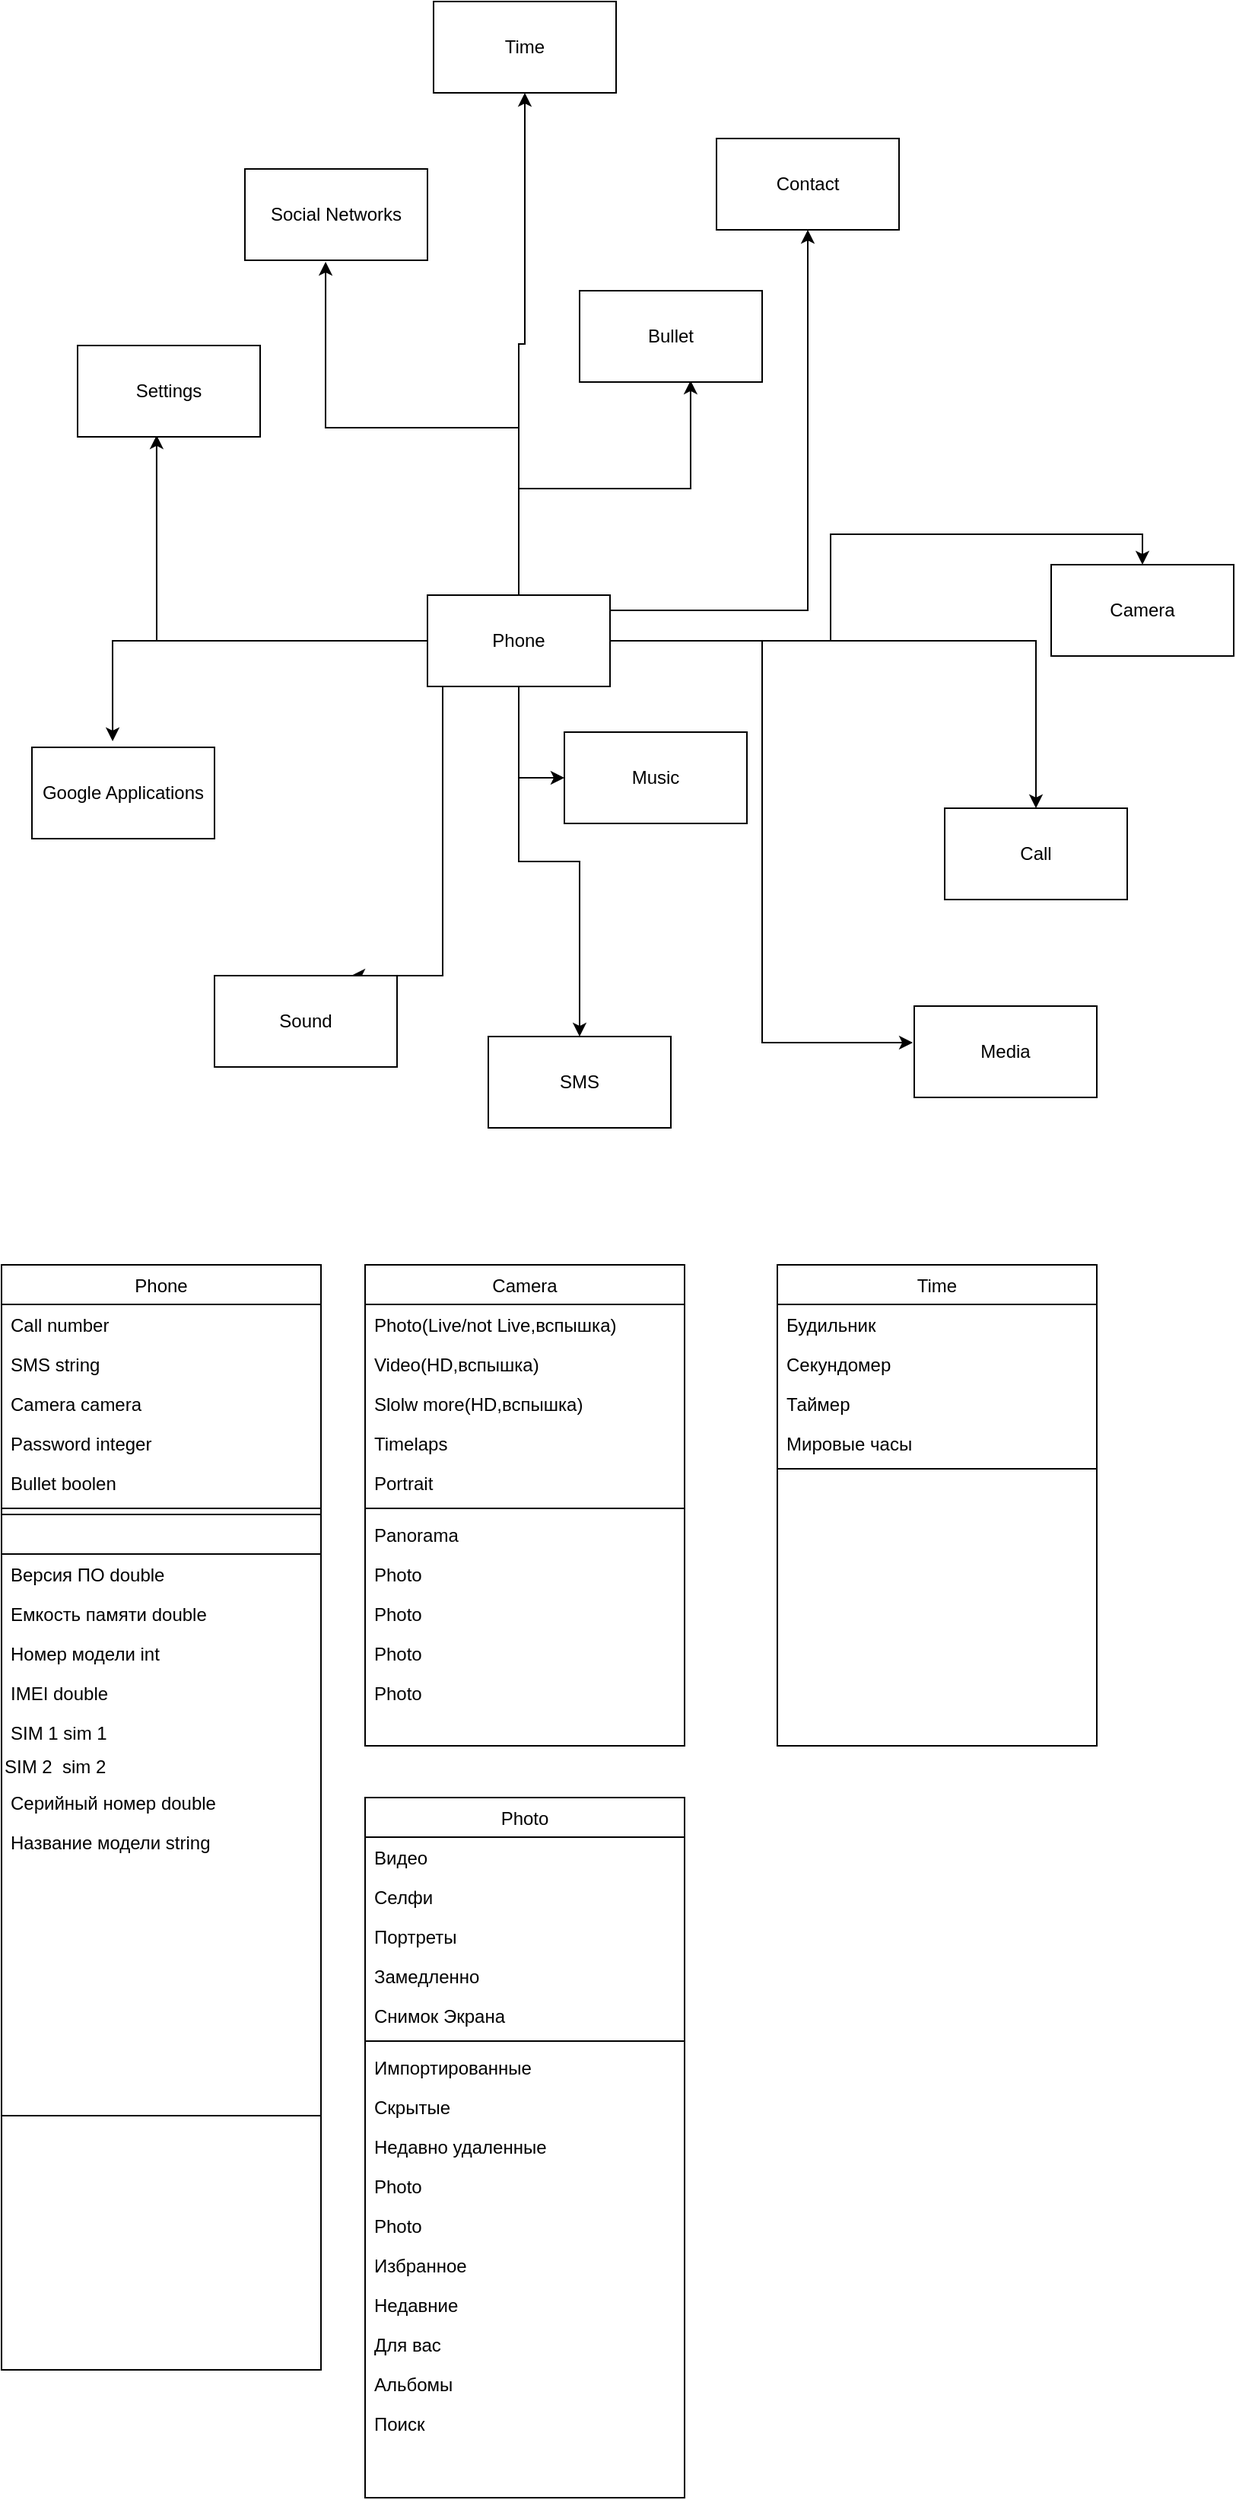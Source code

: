 <mxfile version="15.0.6" type="github">
  <diagram id="C5RBs43oDa-KdzZeNtuy" name="Page-1">
    <mxGraphModel dx="1422" dy="1963" grid="1" gridSize="10" guides="1" tooltips="1" connect="1" arrows="1" fold="1" page="1" pageScale="1" pageWidth="827" pageHeight="1169" math="0" shadow="0">
      <root>
        <mxCell id="WIyWlLk6GJQsqaUBKTNV-0" />
        <mxCell id="WIyWlLk6GJQsqaUBKTNV-1" parent="WIyWlLk6GJQsqaUBKTNV-0" />
        <mxCell id="zkfFHV4jXpPFQw0GAbJ--17" value="Phone" style="swimlane;fontStyle=0;align=center;verticalAlign=top;childLayout=stackLayout;horizontal=1;startSize=26;horizontalStack=0;resizeParent=1;resizeLast=0;collapsible=1;marginBottom=0;rounded=0;shadow=0;strokeWidth=1;" parent="WIyWlLk6GJQsqaUBKTNV-1" vertex="1">
          <mxGeometry x="10" y="20" width="210" height="726" as="geometry">
            <mxRectangle x="550" y="140" width="160" height="26" as="alternateBounds" />
          </mxGeometry>
        </mxCell>
        <mxCell id="zkfFHV4jXpPFQw0GAbJ--18" value="Call number " style="text;align=left;verticalAlign=top;spacingLeft=4;spacingRight=4;overflow=hidden;rotatable=0;points=[[0,0.5],[1,0.5]];portConstraint=eastwest;" parent="zkfFHV4jXpPFQw0GAbJ--17" vertex="1">
          <mxGeometry y="26" width="210" height="26" as="geometry" />
        </mxCell>
        <mxCell id="zkfFHV4jXpPFQw0GAbJ--19" value="SMS string" style="text;align=left;verticalAlign=top;spacingLeft=4;spacingRight=4;overflow=hidden;rotatable=0;points=[[0,0.5],[1,0.5]];portConstraint=eastwest;rounded=0;shadow=0;html=0;" parent="zkfFHV4jXpPFQw0GAbJ--17" vertex="1">
          <mxGeometry y="52" width="210" height="26" as="geometry" />
        </mxCell>
        <mxCell id="zkfFHV4jXpPFQw0GAbJ--20" value="Camera camera" style="text;align=left;verticalAlign=top;spacingLeft=4;spacingRight=4;overflow=hidden;rotatable=0;points=[[0,0.5],[1,0.5]];portConstraint=eastwest;rounded=0;shadow=0;html=0;" parent="zkfFHV4jXpPFQw0GAbJ--17" vertex="1">
          <mxGeometry y="78" width="210" height="26" as="geometry" />
        </mxCell>
        <mxCell id="zkfFHV4jXpPFQw0GAbJ--21" value="Password integer" style="text;align=left;verticalAlign=top;spacingLeft=4;spacingRight=4;overflow=hidden;rotatable=0;points=[[0,0.5],[1,0.5]];portConstraint=eastwest;rounded=0;shadow=0;html=0;" parent="zkfFHV4jXpPFQw0GAbJ--17" vertex="1">
          <mxGeometry y="104" width="210" height="26" as="geometry" />
        </mxCell>
        <mxCell id="zkfFHV4jXpPFQw0GAbJ--22" value="Bullet boolen" style="text;align=left;verticalAlign=top;spacingLeft=4;spacingRight=4;overflow=hidden;rotatable=0;points=[[0,0.5],[1,0.5]];portConstraint=eastwest;rounded=0;shadow=0;html=0;" parent="zkfFHV4jXpPFQw0GAbJ--17" vertex="1">
          <mxGeometry y="130" width="210" height="26" as="geometry" />
        </mxCell>
        <mxCell id="zkfFHV4jXpPFQw0GAbJ--23" value="" style="line;html=1;strokeWidth=1;align=left;verticalAlign=middle;spacingTop=-1;spacingLeft=3;spacingRight=3;rotatable=0;labelPosition=right;points=[];portConstraint=eastwest;" parent="zkfFHV4jXpPFQw0GAbJ--17" vertex="1">
          <mxGeometry y="156" width="210" height="8" as="geometry" />
        </mxCell>
        <mxCell id="DBrwKFgXZrIdfN-UkN04-55" value="" style="swimlane;fontStyle=0;align=center;verticalAlign=top;childLayout=stackLayout;horizontal=1;startSize=26;horizontalStack=0;resizeParent=1;resizeLast=0;collapsible=1;marginBottom=0;rounded=0;shadow=0;strokeWidth=1;" vertex="1" parent="zkfFHV4jXpPFQw0GAbJ--17">
          <mxGeometry y="164" width="210" height="562" as="geometry">
            <mxRectangle x="550" y="140" width="160" height="26" as="alternateBounds" />
          </mxGeometry>
        </mxCell>
        <mxCell id="DBrwKFgXZrIdfN-UkN04-56" value="Версия ПО double" style="text;align=left;verticalAlign=top;spacingLeft=4;spacingRight=4;overflow=hidden;rotatable=0;points=[[0,0.5],[1,0.5]];portConstraint=eastwest;" vertex="1" parent="DBrwKFgXZrIdfN-UkN04-55">
          <mxGeometry y="26" width="210" height="26" as="geometry" />
        </mxCell>
        <mxCell id="DBrwKFgXZrIdfN-UkN04-57" value="Емкость памяти double" style="text;align=left;verticalAlign=top;spacingLeft=4;spacingRight=4;overflow=hidden;rotatable=0;points=[[0,0.5],[1,0.5]];portConstraint=eastwest;rounded=0;shadow=0;html=0;" vertex="1" parent="DBrwKFgXZrIdfN-UkN04-55">
          <mxGeometry y="52" width="210" height="26" as="geometry" />
        </mxCell>
        <mxCell id="DBrwKFgXZrIdfN-UkN04-58" value="Номер модели int" style="text;align=left;verticalAlign=top;spacingLeft=4;spacingRight=4;overflow=hidden;rotatable=0;points=[[0,0.5],[1,0.5]];portConstraint=eastwest;rounded=0;shadow=0;html=0;" vertex="1" parent="DBrwKFgXZrIdfN-UkN04-55">
          <mxGeometry y="78" width="210" height="26" as="geometry" />
        </mxCell>
        <mxCell id="DBrwKFgXZrIdfN-UkN04-59" value="IMEI double" style="text;align=left;verticalAlign=top;spacingLeft=4;spacingRight=4;overflow=hidden;rotatable=0;points=[[0,0.5],[1,0.5]];portConstraint=eastwest;rounded=0;shadow=0;html=0;" vertex="1" parent="DBrwKFgXZrIdfN-UkN04-55">
          <mxGeometry y="104" width="210" height="26" as="geometry" />
        </mxCell>
        <mxCell id="DBrwKFgXZrIdfN-UkN04-60" value="SIM 1 sim 1&#xa;" style="text;align=left;verticalAlign=top;spacingLeft=4;spacingRight=4;overflow=hidden;rotatable=0;points=[[0,0.5],[1,0.5]];portConstraint=eastwest;rounded=0;shadow=0;html=0;" vertex="1" parent="DBrwKFgXZrIdfN-UkN04-55">
          <mxGeometry y="130" width="210" height="26" as="geometry" />
        </mxCell>
        <mxCell id="DBrwKFgXZrIdfN-UkN04-62" value="SIM 2&amp;nbsp; sim 2" style="text;html=1;align=left;verticalAlign=middle;resizable=0;points=[];autosize=1;strokeColor=none;fillColor=none;" vertex="1" parent="DBrwKFgXZrIdfN-UkN04-55">
          <mxGeometry y="156" width="210" height="20" as="geometry" />
        </mxCell>
        <mxCell id="DBrwKFgXZrIdfN-UkN04-63" value="Серийный номер double " style="text;align=left;verticalAlign=top;spacingLeft=4;spacingRight=4;overflow=hidden;rotatable=0;points=[[0,0.5],[1,0.5]];portConstraint=eastwest;" vertex="1" parent="DBrwKFgXZrIdfN-UkN04-55">
          <mxGeometry y="176" width="210" height="26" as="geometry" />
        </mxCell>
        <mxCell id="DBrwKFgXZrIdfN-UkN04-64" value="Название модели string" style="text;align=left;verticalAlign=top;spacingLeft=4;spacingRight=4;overflow=hidden;rotatable=0;points=[[0,0.5],[1,0.5]];portConstraint=eastwest;" vertex="1" parent="DBrwKFgXZrIdfN-UkN04-55">
          <mxGeometry y="202" width="210" height="26" as="geometry" />
        </mxCell>
        <mxCell id="DBrwKFgXZrIdfN-UkN04-61" value="" style="line;html=1;strokeWidth=1;align=left;verticalAlign=middle;spacingTop=-1;spacingLeft=3;spacingRight=3;rotatable=0;labelPosition=right;points=[];portConstraint=eastwest;" vertex="1" parent="DBrwKFgXZrIdfN-UkN04-55">
          <mxGeometry y="228" width="210" height="334" as="geometry" />
        </mxCell>
        <mxCell id="DBrwKFgXZrIdfN-UkN04-10" style="edgeStyle=orthogonalEdgeStyle;rounded=0;orthogonalLoop=1;jettySize=auto;html=1;entryX=0.5;entryY=0;entryDx=0;entryDy=0;" edge="1" parent="WIyWlLk6GJQsqaUBKTNV-1" source="DBrwKFgXZrIdfN-UkN04-4" target="DBrwKFgXZrIdfN-UkN04-6">
          <mxGeometry relative="1" as="geometry" />
        </mxCell>
        <mxCell id="DBrwKFgXZrIdfN-UkN04-13" style="edgeStyle=orthogonalEdgeStyle;rounded=0;orthogonalLoop=1;jettySize=auto;html=1;entryX=0.5;entryY=0;entryDx=0;entryDy=0;" edge="1" parent="WIyWlLk6GJQsqaUBKTNV-1" source="DBrwKFgXZrIdfN-UkN04-4" target="DBrwKFgXZrIdfN-UkN04-7">
          <mxGeometry relative="1" as="geometry" />
        </mxCell>
        <mxCell id="DBrwKFgXZrIdfN-UkN04-15" style="edgeStyle=orthogonalEdgeStyle;rounded=0;orthogonalLoop=1;jettySize=auto;html=1;entryX=0.5;entryY=0;entryDx=0;entryDy=0;" edge="1" parent="WIyWlLk6GJQsqaUBKTNV-1" source="DBrwKFgXZrIdfN-UkN04-4" target="DBrwKFgXZrIdfN-UkN04-14">
          <mxGeometry relative="1" as="geometry" />
        </mxCell>
        <mxCell id="DBrwKFgXZrIdfN-UkN04-17" style="edgeStyle=orthogonalEdgeStyle;rounded=0;orthogonalLoop=1;jettySize=auto;html=1;entryX=0.442;entryY=-0.067;entryDx=0;entryDy=0;entryPerimeter=0;" edge="1" parent="WIyWlLk6GJQsqaUBKTNV-1" source="DBrwKFgXZrIdfN-UkN04-4" target="DBrwKFgXZrIdfN-UkN04-16">
          <mxGeometry relative="1" as="geometry" />
        </mxCell>
        <mxCell id="DBrwKFgXZrIdfN-UkN04-19" style="edgeStyle=orthogonalEdgeStyle;rounded=0;orthogonalLoop=1;jettySize=auto;html=1;entryX=0.433;entryY=0.983;entryDx=0;entryDy=0;entryPerimeter=0;" edge="1" parent="WIyWlLk6GJQsqaUBKTNV-1" source="DBrwKFgXZrIdfN-UkN04-4" target="DBrwKFgXZrIdfN-UkN04-5">
          <mxGeometry relative="1" as="geometry">
            <mxPoint x="140" y="-480" as="targetPoint" />
          </mxGeometry>
        </mxCell>
        <mxCell id="DBrwKFgXZrIdfN-UkN04-20" style="edgeStyle=orthogonalEdgeStyle;rounded=0;orthogonalLoop=1;jettySize=auto;html=1;entryX=0.442;entryY=1.017;entryDx=0;entryDy=0;entryPerimeter=0;" edge="1" parent="WIyWlLk6GJQsqaUBKTNV-1" source="DBrwKFgXZrIdfN-UkN04-4" target="DBrwKFgXZrIdfN-UkN04-18">
          <mxGeometry relative="1" as="geometry" />
        </mxCell>
        <mxCell id="DBrwKFgXZrIdfN-UkN04-22" style="edgeStyle=orthogonalEdgeStyle;rounded=0;orthogonalLoop=1;jettySize=auto;html=1;entryX=0.75;entryY=0;entryDx=0;entryDy=0;" edge="1" parent="WIyWlLk6GJQsqaUBKTNV-1" source="DBrwKFgXZrIdfN-UkN04-4" target="DBrwKFgXZrIdfN-UkN04-21">
          <mxGeometry relative="1" as="geometry">
            <mxPoint x="300" y="-270" as="targetPoint" />
            <Array as="points">
              <mxPoint x="300" y="-170" />
            </Array>
          </mxGeometry>
        </mxCell>
        <mxCell id="DBrwKFgXZrIdfN-UkN04-25" style="edgeStyle=orthogonalEdgeStyle;rounded=0;orthogonalLoop=1;jettySize=auto;html=1;entryX=0.608;entryY=0.983;entryDx=0;entryDy=0;entryPerimeter=0;" edge="1" parent="WIyWlLk6GJQsqaUBKTNV-1" source="DBrwKFgXZrIdfN-UkN04-4" target="DBrwKFgXZrIdfN-UkN04-24">
          <mxGeometry relative="1" as="geometry" />
        </mxCell>
        <mxCell id="DBrwKFgXZrIdfN-UkN04-27" style="edgeStyle=orthogonalEdgeStyle;rounded=0;orthogonalLoop=1;jettySize=auto;html=1;" edge="1" parent="WIyWlLk6GJQsqaUBKTNV-1" source="DBrwKFgXZrIdfN-UkN04-4" target="DBrwKFgXZrIdfN-UkN04-26">
          <mxGeometry relative="1" as="geometry">
            <Array as="points">
              <mxPoint x="540" y="-410" />
            </Array>
          </mxGeometry>
        </mxCell>
        <mxCell id="DBrwKFgXZrIdfN-UkN04-31" style="edgeStyle=orthogonalEdgeStyle;rounded=0;orthogonalLoop=1;jettySize=auto;html=1;entryX=0.5;entryY=1;entryDx=0;entryDy=0;" edge="1" parent="WIyWlLk6GJQsqaUBKTNV-1" source="DBrwKFgXZrIdfN-UkN04-4" target="DBrwKFgXZrIdfN-UkN04-30">
          <mxGeometry relative="1" as="geometry" />
        </mxCell>
        <mxCell id="DBrwKFgXZrIdfN-UkN04-33" style="edgeStyle=orthogonalEdgeStyle;rounded=0;orthogonalLoop=1;jettySize=auto;html=1;entryX=-0.008;entryY=0.4;entryDx=0;entryDy=0;entryPerimeter=0;" edge="1" parent="WIyWlLk6GJQsqaUBKTNV-1" source="DBrwKFgXZrIdfN-UkN04-4" target="DBrwKFgXZrIdfN-UkN04-32">
          <mxGeometry relative="1" as="geometry" />
        </mxCell>
        <mxCell id="DBrwKFgXZrIdfN-UkN04-34" style="edgeStyle=orthogonalEdgeStyle;rounded=0;orthogonalLoop=1;jettySize=auto;html=1;entryX=0;entryY=0.5;entryDx=0;entryDy=0;" edge="1" parent="WIyWlLk6GJQsqaUBKTNV-1" source="DBrwKFgXZrIdfN-UkN04-4" target="DBrwKFgXZrIdfN-UkN04-28">
          <mxGeometry relative="1" as="geometry" />
        </mxCell>
        <mxCell id="DBrwKFgXZrIdfN-UkN04-4" value="Phone" style="rounded=0;whiteSpace=wrap;html=1;" vertex="1" parent="WIyWlLk6GJQsqaUBKTNV-1">
          <mxGeometry x="290" y="-420" width="120" height="60" as="geometry" />
        </mxCell>
        <mxCell id="DBrwKFgXZrIdfN-UkN04-5" value="Settings&lt;br&gt;" style="rounded=0;whiteSpace=wrap;html=1;" vertex="1" parent="WIyWlLk6GJQsqaUBKTNV-1">
          <mxGeometry x="60" y="-584" width="120" height="60" as="geometry" />
        </mxCell>
        <mxCell id="DBrwKFgXZrIdfN-UkN04-6" value="Camera&lt;br&gt;" style="rounded=0;whiteSpace=wrap;html=1;" vertex="1" parent="WIyWlLk6GJQsqaUBKTNV-1">
          <mxGeometry x="700" y="-440" width="120" height="60" as="geometry" />
        </mxCell>
        <mxCell id="DBrwKFgXZrIdfN-UkN04-7" value="Call" style="rounded=0;whiteSpace=wrap;html=1;" vertex="1" parent="WIyWlLk6GJQsqaUBKTNV-1">
          <mxGeometry x="630" y="-280" width="120" height="60" as="geometry" />
        </mxCell>
        <mxCell id="DBrwKFgXZrIdfN-UkN04-14" value="SMS&lt;br&gt;" style="rounded=0;whiteSpace=wrap;html=1;" vertex="1" parent="WIyWlLk6GJQsqaUBKTNV-1">
          <mxGeometry x="330" y="-130" width="120" height="60" as="geometry" />
        </mxCell>
        <mxCell id="DBrwKFgXZrIdfN-UkN04-16" value="Google Applications" style="rounded=0;whiteSpace=wrap;html=1;" vertex="1" parent="WIyWlLk6GJQsqaUBKTNV-1">
          <mxGeometry x="30" y="-320" width="120" height="60" as="geometry" />
        </mxCell>
        <mxCell id="DBrwKFgXZrIdfN-UkN04-18" value="Social Networks" style="rounded=0;whiteSpace=wrap;html=1;" vertex="1" parent="WIyWlLk6GJQsqaUBKTNV-1">
          <mxGeometry x="170" y="-700" width="120" height="60" as="geometry" />
        </mxCell>
        <mxCell id="DBrwKFgXZrIdfN-UkN04-21" value="Sound" style="rounded=0;whiteSpace=wrap;html=1;" vertex="1" parent="WIyWlLk6GJQsqaUBKTNV-1">
          <mxGeometry x="150" y="-170" width="120" height="60" as="geometry" />
        </mxCell>
        <mxCell id="DBrwKFgXZrIdfN-UkN04-24" value="Bullet" style="rounded=0;whiteSpace=wrap;html=1;" vertex="1" parent="WIyWlLk6GJQsqaUBKTNV-1">
          <mxGeometry x="390" y="-620" width="120" height="60" as="geometry" />
        </mxCell>
        <mxCell id="DBrwKFgXZrIdfN-UkN04-26" value="Contact" style="rounded=0;whiteSpace=wrap;html=1;" vertex="1" parent="WIyWlLk6GJQsqaUBKTNV-1">
          <mxGeometry x="480" y="-720" width="120" height="60" as="geometry" />
        </mxCell>
        <mxCell id="DBrwKFgXZrIdfN-UkN04-28" value="Music" style="rounded=0;whiteSpace=wrap;html=1;" vertex="1" parent="WIyWlLk6GJQsqaUBKTNV-1">
          <mxGeometry x="380" y="-330" width="120" height="60" as="geometry" />
        </mxCell>
        <mxCell id="DBrwKFgXZrIdfN-UkN04-30" value="Time" style="rounded=0;whiteSpace=wrap;html=1;" vertex="1" parent="WIyWlLk6GJQsqaUBKTNV-1">
          <mxGeometry x="294" y="-810" width="120" height="60" as="geometry" />
        </mxCell>
        <mxCell id="DBrwKFgXZrIdfN-UkN04-32" value="Media" style="rounded=0;whiteSpace=wrap;html=1;" vertex="1" parent="WIyWlLk6GJQsqaUBKTNV-1">
          <mxGeometry x="610" y="-150" width="120" height="60" as="geometry" />
        </mxCell>
        <mxCell id="DBrwKFgXZrIdfN-UkN04-37" value="Camera" style="swimlane;fontStyle=0;align=center;verticalAlign=top;childLayout=stackLayout;horizontal=1;startSize=26;horizontalStack=0;resizeParent=1;resizeLast=0;collapsible=1;marginBottom=0;rounded=0;shadow=0;strokeWidth=1;" vertex="1" parent="WIyWlLk6GJQsqaUBKTNV-1">
          <mxGeometry x="249" y="20" width="210" height="316" as="geometry">
            <mxRectangle x="550" y="140" width="160" height="26" as="alternateBounds" />
          </mxGeometry>
        </mxCell>
        <mxCell id="DBrwKFgXZrIdfN-UkN04-38" value="Photo(Live/not Live,вспышка)" style="text;align=left;verticalAlign=top;spacingLeft=4;spacingRight=4;overflow=hidden;rotatable=0;points=[[0,0.5],[1,0.5]];portConstraint=eastwest;" vertex="1" parent="DBrwKFgXZrIdfN-UkN04-37">
          <mxGeometry y="26" width="210" height="26" as="geometry" />
        </mxCell>
        <mxCell id="DBrwKFgXZrIdfN-UkN04-39" value="Video(HD,вспышка)" style="text;align=left;verticalAlign=top;spacingLeft=4;spacingRight=4;overflow=hidden;rotatable=0;points=[[0,0.5],[1,0.5]];portConstraint=eastwest;rounded=0;shadow=0;html=0;" vertex="1" parent="DBrwKFgXZrIdfN-UkN04-37">
          <mxGeometry y="52" width="210" height="26" as="geometry" />
        </mxCell>
        <mxCell id="DBrwKFgXZrIdfN-UkN04-40" value="Slolw more(HD,вспышка)" style="text;align=left;verticalAlign=top;spacingLeft=4;spacingRight=4;overflow=hidden;rotatable=0;points=[[0,0.5],[1,0.5]];portConstraint=eastwest;rounded=0;shadow=0;html=0;" vertex="1" parent="DBrwKFgXZrIdfN-UkN04-37">
          <mxGeometry y="78" width="210" height="26" as="geometry" />
        </mxCell>
        <mxCell id="DBrwKFgXZrIdfN-UkN04-41" value="Timelaps" style="text;align=left;verticalAlign=top;spacingLeft=4;spacingRight=4;overflow=hidden;rotatable=0;points=[[0,0.5],[1,0.5]];portConstraint=eastwest;rounded=0;shadow=0;html=0;" vertex="1" parent="DBrwKFgXZrIdfN-UkN04-37">
          <mxGeometry y="104" width="210" height="26" as="geometry" />
        </mxCell>
        <mxCell id="DBrwKFgXZrIdfN-UkN04-42" value="Portrait" style="text;align=left;verticalAlign=top;spacingLeft=4;spacingRight=4;overflow=hidden;rotatable=0;points=[[0,0.5],[1,0.5]];portConstraint=eastwest;rounded=0;shadow=0;html=0;" vertex="1" parent="DBrwKFgXZrIdfN-UkN04-37">
          <mxGeometry y="130" width="210" height="26" as="geometry" />
        </mxCell>
        <mxCell id="DBrwKFgXZrIdfN-UkN04-43" value="" style="line;html=1;strokeWidth=1;align=left;verticalAlign=middle;spacingTop=-1;spacingLeft=3;spacingRight=3;rotatable=0;labelPosition=right;points=[];portConstraint=eastwest;" vertex="1" parent="DBrwKFgXZrIdfN-UkN04-37">
          <mxGeometry y="156" width="210" height="8" as="geometry" />
        </mxCell>
        <mxCell id="DBrwKFgXZrIdfN-UkN04-65" value="Panorama" style="text;align=left;verticalAlign=top;spacingLeft=4;spacingRight=4;overflow=hidden;rotatable=0;points=[[0,0.5],[1,0.5]];portConstraint=eastwest;" vertex="1" parent="DBrwKFgXZrIdfN-UkN04-37">
          <mxGeometry y="164" width="210" height="26" as="geometry" />
        </mxCell>
        <mxCell id="DBrwKFgXZrIdfN-UkN04-66" value="Photo" style="text;align=left;verticalAlign=top;spacingLeft=4;spacingRight=4;overflow=hidden;rotatable=0;points=[[0,0.5],[1,0.5]];portConstraint=eastwest;" vertex="1" parent="DBrwKFgXZrIdfN-UkN04-37">
          <mxGeometry y="190" width="210" height="26" as="geometry" />
        </mxCell>
        <mxCell id="DBrwKFgXZrIdfN-UkN04-67" value="Photo" style="text;align=left;verticalAlign=top;spacingLeft=4;spacingRight=4;overflow=hidden;rotatable=0;points=[[0,0.5],[1,0.5]];portConstraint=eastwest;" vertex="1" parent="DBrwKFgXZrIdfN-UkN04-37">
          <mxGeometry y="216" width="210" height="26" as="geometry" />
        </mxCell>
        <mxCell id="DBrwKFgXZrIdfN-UkN04-68" value="Photo" style="text;align=left;verticalAlign=top;spacingLeft=4;spacingRight=4;overflow=hidden;rotatable=0;points=[[0,0.5],[1,0.5]];portConstraint=eastwest;" vertex="1" parent="DBrwKFgXZrIdfN-UkN04-37">
          <mxGeometry y="242" width="210" height="26" as="geometry" />
        </mxCell>
        <mxCell id="DBrwKFgXZrIdfN-UkN04-69" value="Photo" style="text;align=left;verticalAlign=top;spacingLeft=4;spacingRight=4;overflow=hidden;rotatable=0;points=[[0,0.5],[1,0.5]];portConstraint=eastwest;" vertex="1" parent="DBrwKFgXZrIdfN-UkN04-37">
          <mxGeometry y="268" width="210" height="26" as="geometry" />
        </mxCell>
        <mxCell id="DBrwKFgXZrIdfN-UkN04-70" value="Time" style="swimlane;fontStyle=0;align=center;verticalAlign=top;childLayout=stackLayout;horizontal=1;startSize=26;horizontalStack=0;resizeParent=1;resizeLast=0;collapsible=1;marginBottom=0;rounded=0;shadow=0;strokeWidth=1;" vertex="1" parent="WIyWlLk6GJQsqaUBKTNV-1">
          <mxGeometry x="520" y="20" width="210" height="316" as="geometry">
            <mxRectangle x="550" y="140" width="160" height="26" as="alternateBounds" />
          </mxGeometry>
        </mxCell>
        <mxCell id="DBrwKFgXZrIdfN-UkN04-71" value="Будильник" style="text;align=left;verticalAlign=top;spacingLeft=4;spacingRight=4;overflow=hidden;rotatable=0;points=[[0,0.5],[1,0.5]];portConstraint=eastwest;" vertex="1" parent="DBrwKFgXZrIdfN-UkN04-70">
          <mxGeometry y="26" width="210" height="26" as="geometry" />
        </mxCell>
        <mxCell id="DBrwKFgXZrIdfN-UkN04-72" value="Секундомер" style="text;align=left;verticalAlign=top;spacingLeft=4;spacingRight=4;overflow=hidden;rotatable=0;points=[[0,0.5],[1,0.5]];portConstraint=eastwest;rounded=0;shadow=0;html=0;" vertex="1" parent="DBrwKFgXZrIdfN-UkN04-70">
          <mxGeometry y="52" width="210" height="26" as="geometry" />
        </mxCell>
        <mxCell id="DBrwKFgXZrIdfN-UkN04-73" value="Таймер" style="text;align=left;verticalAlign=top;spacingLeft=4;spacingRight=4;overflow=hidden;rotatable=0;points=[[0,0.5],[1,0.5]];portConstraint=eastwest;rounded=0;shadow=0;html=0;" vertex="1" parent="DBrwKFgXZrIdfN-UkN04-70">
          <mxGeometry y="78" width="210" height="26" as="geometry" />
        </mxCell>
        <mxCell id="DBrwKFgXZrIdfN-UkN04-74" value="Мировые часы" style="text;align=left;verticalAlign=top;spacingLeft=4;spacingRight=4;overflow=hidden;rotatable=0;points=[[0,0.5],[1,0.5]];portConstraint=eastwest;rounded=0;shadow=0;html=0;" vertex="1" parent="DBrwKFgXZrIdfN-UkN04-70">
          <mxGeometry y="104" width="210" height="26" as="geometry" />
        </mxCell>
        <mxCell id="DBrwKFgXZrIdfN-UkN04-76" value="" style="line;html=1;strokeWidth=1;align=left;verticalAlign=middle;spacingTop=-1;spacingLeft=3;spacingRight=3;rotatable=0;labelPosition=right;points=[];portConstraint=eastwest;" vertex="1" parent="DBrwKFgXZrIdfN-UkN04-70">
          <mxGeometry y="130" width="210" height="8" as="geometry" />
        </mxCell>
        <mxCell id="DBrwKFgXZrIdfN-UkN04-82" value="Photo" style="swimlane;fontStyle=0;align=center;verticalAlign=top;childLayout=stackLayout;horizontal=1;startSize=26;horizontalStack=0;resizeParent=1;resizeLast=0;collapsible=1;marginBottom=0;rounded=0;shadow=0;strokeWidth=1;" vertex="1" parent="WIyWlLk6GJQsqaUBKTNV-1">
          <mxGeometry x="249" y="370" width="210" height="460" as="geometry">
            <mxRectangle x="550" y="140" width="160" height="26" as="alternateBounds" />
          </mxGeometry>
        </mxCell>
        <mxCell id="DBrwKFgXZrIdfN-UkN04-83" value="Видео" style="text;align=left;verticalAlign=top;spacingLeft=4;spacingRight=4;overflow=hidden;rotatable=0;points=[[0,0.5],[1,0.5]];portConstraint=eastwest;" vertex="1" parent="DBrwKFgXZrIdfN-UkN04-82">
          <mxGeometry y="26" width="210" height="26" as="geometry" />
        </mxCell>
        <mxCell id="DBrwKFgXZrIdfN-UkN04-84" value="Селфи " style="text;align=left;verticalAlign=top;spacingLeft=4;spacingRight=4;overflow=hidden;rotatable=0;points=[[0,0.5],[1,0.5]];portConstraint=eastwest;rounded=0;shadow=0;html=0;" vertex="1" parent="DBrwKFgXZrIdfN-UkN04-82">
          <mxGeometry y="52" width="210" height="26" as="geometry" />
        </mxCell>
        <mxCell id="DBrwKFgXZrIdfN-UkN04-85" value="Портреты" style="text;align=left;verticalAlign=top;spacingLeft=4;spacingRight=4;overflow=hidden;rotatable=0;points=[[0,0.5],[1,0.5]];portConstraint=eastwest;rounded=0;shadow=0;html=0;" vertex="1" parent="DBrwKFgXZrIdfN-UkN04-82">
          <mxGeometry y="78" width="210" height="26" as="geometry" />
        </mxCell>
        <mxCell id="DBrwKFgXZrIdfN-UkN04-86" value="Замедленно" style="text;align=left;verticalAlign=top;spacingLeft=4;spacingRight=4;overflow=hidden;rotatable=0;points=[[0,0.5],[1,0.5]];portConstraint=eastwest;rounded=0;shadow=0;html=0;" vertex="1" parent="DBrwKFgXZrIdfN-UkN04-82">
          <mxGeometry y="104" width="210" height="26" as="geometry" />
        </mxCell>
        <mxCell id="DBrwKFgXZrIdfN-UkN04-87" value="Снимок Экрана" style="text;align=left;verticalAlign=top;spacingLeft=4;spacingRight=4;overflow=hidden;rotatable=0;points=[[0,0.5],[1,0.5]];portConstraint=eastwest;rounded=0;shadow=0;html=0;" vertex="1" parent="DBrwKFgXZrIdfN-UkN04-82">
          <mxGeometry y="130" width="210" height="26" as="geometry" />
        </mxCell>
        <mxCell id="DBrwKFgXZrIdfN-UkN04-88" value="" style="line;html=1;strokeWidth=1;align=left;verticalAlign=middle;spacingTop=-1;spacingLeft=3;spacingRight=3;rotatable=0;labelPosition=right;points=[];portConstraint=eastwest;" vertex="1" parent="DBrwKFgXZrIdfN-UkN04-82">
          <mxGeometry y="156" width="210" height="8" as="geometry" />
        </mxCell>
        <mxCell id="DBrwKFgXZrIdfN-UkN04-89" value="Импортированные" style="text;align=left;verticalAlign=top;spacingLeft=4;spacingRight=4;overflow=hidden;rotatable=0;points=[[0,0.5],[1,0.5]];portConstraint=eastwest;" vertex="1" parent="DBrwKFgXZrIdfN-UkN04-82">
          <mxGeometry y="164" width="210" height="26" as="geometry" />
        </mxCell>
        <mxCell id="DBrwKFgXZrIdfN-UkN04-90" value="Скрытые" style="text;align=left;verticalAlign=top;spacingLeft=4;spacingRight=4;overflow=hidden;rotatable=0;points=[[0,0.5],[1,0.5]];portConstraint=eastwest;" vertex="1" parent="DBrwKFgXZrIdfN-UkN04-82">
          <mxGeometry y="190" width="210" height="26" as="geometry" />
        </mxCell>
        <mxCell id="DBrwKFgXZrIdfN-UkN04-91" value="Недавно удаленные" style="text;align=left;verticalAlign=top;spacingLeft=4;spacingRight=4;overflow=hidden;rotatable=0;points=[[0,0.5],[1,0.5]];portConstraint=eastwest;" vertex="1" parent="DBrwKFgXZrIdfN-UkN04-82">
          <mxGeometry y="216" width="210" height="26" as="geometry" />
        </mxCell>
        <mxCell id="DBrwKFgXZrIdfN-UkN04-92" value="Photo" style="text;align=left;verticalAlign=top;spacingLeft=4;spacingRight=4;overflow=hidden;rotatable=0;points=[[0,0.5],[1,0.5]];portConstraint=eastwest;" vertex="1" parent="DBrwKFgXZrIdfN-UkN04-82">
          <mxGeometry y="242" width="210" height="26" as="geometry" />
        </mxCell>
        <mxCell id="DBrwKFgXZrIdfN-UkN04-93" value="Photo" style="text;align=left;verticalAlign=top;spacingLeft=4;spacingRight=4;overflow=hidden;rotatable=0;points=[[0,0.5],[1,0.5]];portConstraint=eastwest;" vertex="1" parent="DBrwKFgXZrIdfN-UkN04-82">
          <mxGeometry y="268" width="210" height="26" as="geometry" />
        </mxCell>
        <mxCell id="DBrwKFgXZrIdfN-UkN04-94" value="Избранное" style="text;align=left;verticalAlign=top;spacingLeft=4;spacingRight=4;overflow=hidden;rotatable=0;points=[[0,0.5],[1,0.5]];portConstraint=eastwest;" vertex="1" parent="DBrwKFgXZrIdfN-UkN04-82">
          <mxGeometry y="294" width="210" height="26" as="geometry" />
        </mxCell>
        <mxCell id="DBrwKFgXZrIdfN-UkN04-95" value="Недавние" style="text;align=left;verticalAlign=top;spacingLeft=4;spacingRight=4;overflow=hidden;rotatable=0;points=[[0,0.5],[1,0.5]];portConstraint=eastwest;" vertex="1" parent="DBrwKFgXZrIdfN-UkN04-82">
          <mxGeometry y="320" width="210" height="26" as="geometry" />
        </mxCell>
        <mxCell id="DBrwKFgXZrIdfN-UkN04-98" value="Для вас" style="text;align=left;verticalAlign=top;spacingLeft=4;spacingRight=4;overflow=hidden;rotatable=0;points=[[0,0.5],[1,0.5]];portConstraint=eastwest;" vertex="1" parent="DBrwKFgXZrIdfN-UkN04-82">
          <mxGeometry y="346" width="210" height="26" as="geometry" />
        </mxCell>
        <mxCell id="DBrwKFgXZrIdfN-UkN04-96" value="Альбомы" style="text;align=left;verticalAlign=top;spacingLeft=4;spacingRight=4;overflow=hidden;rotatable=0;points=[[0,0.5],[1,0.5]];portConstraint=eastwest;" vertex="1" parent="DBrwKFgXZrIdfN-UkN04-82">
          <mxGeometry y="372" width="210" height="26" as="geometry" />
        </mxCell>
        <mxCell id="DBrwKFgXZrIdfN-UkN04-97" value="Поиск" style="text;align=left;verticalAlign=top;spacingLeft=4;spacingRight=4;overflow=hidden;rotatable=0;points=[[0,0.5],[1,0.5]];portConstraint=eastwest;" vertex="1" parent="DBrwKFgXZrIdfN-UkN04-82">
          <mxGeometry y="398" width="210" height="26" as="geometry" />
        </mxCell>
      </root>
    </mxGraphModel>
  </diagram>
</mxfile>
